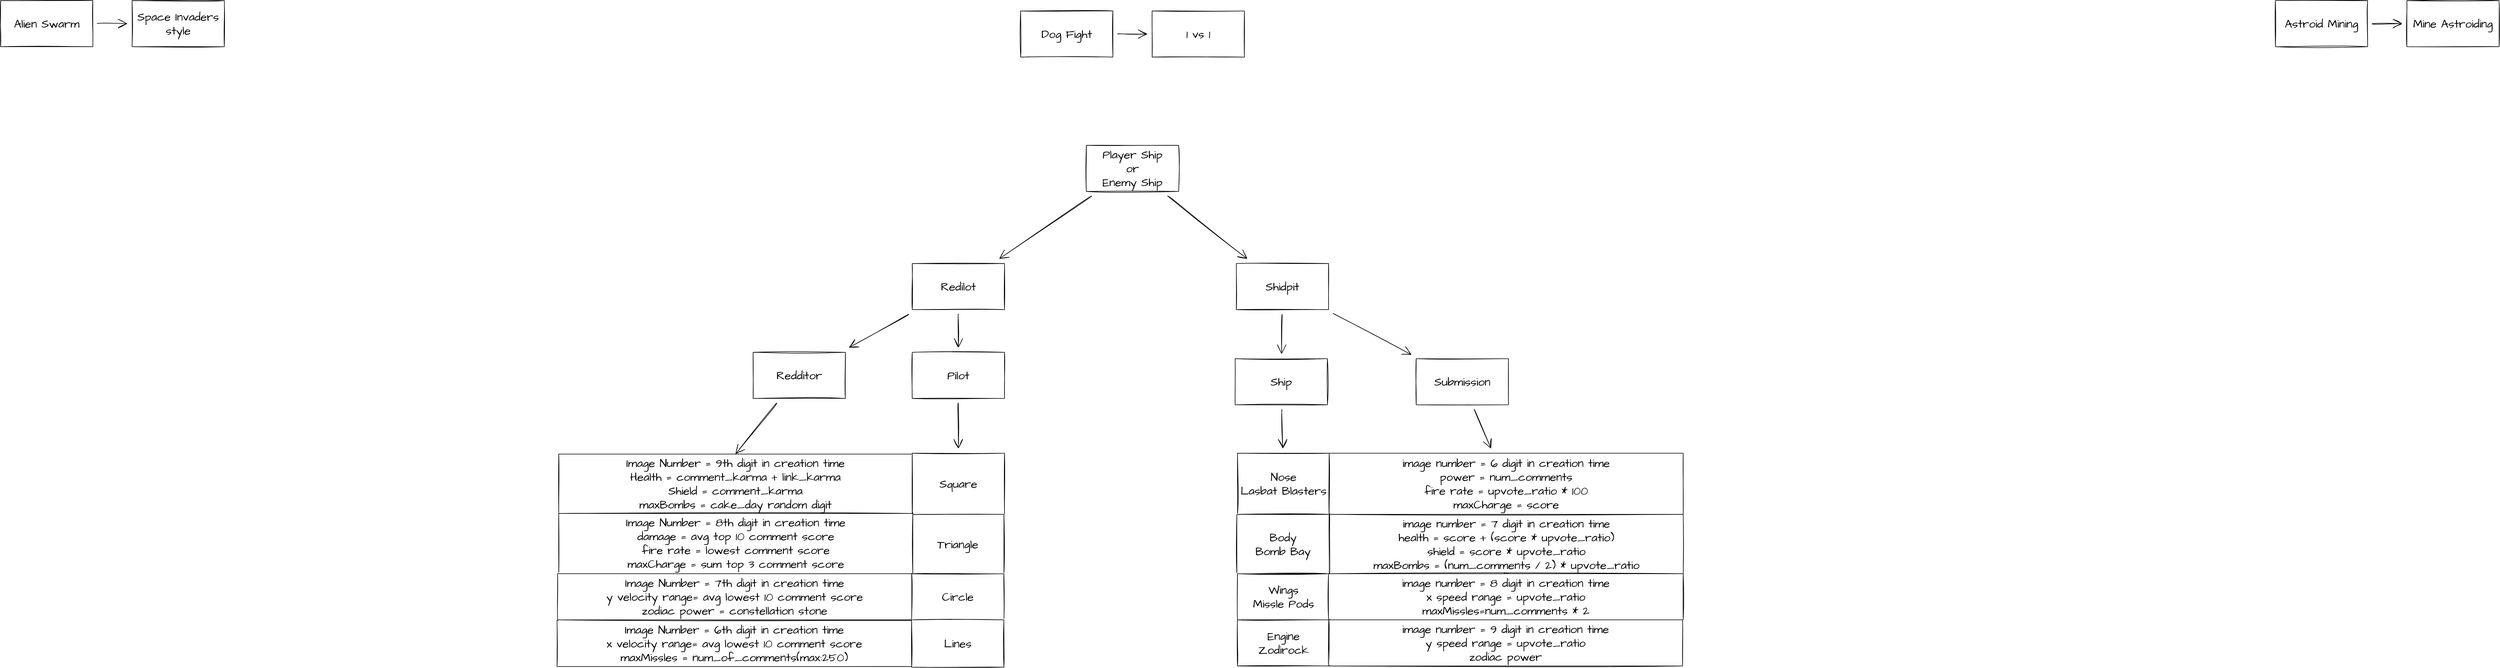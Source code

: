 <mxfile version="15.4.0" type="device"><diagram id="KiL8ATX8oTKb7e47ZkWW" name="Page-1"><mxGraphModel dx="1134" dy="1635" grid="0" gridSize="10" guides="1" tooltips="1" connect="1" arrows="1" fold="1" page="0" pageScale="1" pageWidth="850" pageHeight="1100" math="0" shadow="0"><root><mxCell id="0"/><mxCell id="1" parent="0"/><mxCell id="u57vYlH5OkQKerzcWJMN-3" style="edgeStyle=none;curved=1;rounded=0;sketch=1;hachureGap=4;orthogonalLoop=1;jettySize=auto;html=1;fontFamily=Architects Daughter;fontSource=https%3A%2F%2Ffonts.googleapis.com%2Fcss%3Ffamily%3DArchitects%2BDaughter;fontSize=16;endArrow=open;startSize=14;endSize=14;sourcePerimeterSpacing=8;targetPerimeterSpacing=8;" parent="1" source="u57vYlH5OkQKerzcWJMN-1" target="u57vYlH5OkQKerzcWJMN-2" edge="1"><mxGeometry relative="1" as="geometry"><mxPoint x="1611" y="270.996" as="sourcePoint"/></mxGeometry></mxCell><mxCell id="u57vYlH5OkQKerzcWJMN-5" style="edgeStyle=none;curved=1;rounded=0;sketch=1;hachureGap=4;orthogonalLoop=1;jettySize=auto;html=1;fontFamily=Architects Daughter;fontSource=https%3A%2F%2Ffonts.googleapis.com%2Fcss%3Ffamily%3DArchitects%2BDaughter;fontSize=16;endArrow=open;startSize=14;endSize=14;sourcePerimeterSpacing=8;targetPerimeterSpacing=8;" parent="1" source="u57vYlH5OkQKerzcWJMN-1" target="u57vYlH5OkQKerzcWJMN-4" edge="1"><mxGeometry relative="1" as="geometry"><mxPoint x="1000.0" y="1515.003" as="sourcePoint"/></mxGeometry></mxCell><mxCell id="u57vYlH5OkQKerzcWJMN-1" value="Player Ship&lt;br&gt;or&lt;br&gt;Enemy Ship" style="rounded=0;whiteSpace=wrap;html=1;sketch=1;hachureGap=4;pointerEvents=0;fontFamily=Architects Daughter;fontSource=https%3A%2F%2Ffonts.googleapis.com%2Fcss%3Ffamily%3DArchitects%2BDaughter;fontSize=20;" parent="1" vertex="1"><mxGeometry x="1654" y="-4" width="160" height="80" as="geometry"/></mxCell><mxCell id="u57vYlH5OkQKerzcWJMN-9" style="edgeStyle=none;curved=1;rounded=0;sketch=1;hachureGap=4;orthogonalLoop=1;jettySize=auto;html=1;fontFamily=Architects Daughter;fontSource=https%3A%2F%2Ffonts.googleapis.com%2Fcss%3Ffamily%3DArchitects%2BDaughter;fontSize=16;endArrow=open;startSize=14;endSize=14;sourcePerimeterSpacing=8;targetPerimeterSpacing=8;" parent="1" source="u57vYlH5OkQKerzcWJMN-2" target="u57vYlH5OkQKerzcWJMN-8" edge="1"><mxGeometry relative="1" as="geometry"/></mxCell><mxCell id="u57vYlH5OkQKerzcWJMN-11" style="edgeStyle=none;curved=1;rounded=0;sketch=1;hachureGap=4;orthogonalLoop=1;jettySize=auto;html=1;fontFamily=Architects Daughter;fontSource=https%3A%2F%2Ffonts.googleapis.com%2Fcss%3Ffamily%3DArchitects%2BDaughter;fontSize=16;endArrow=open;startSize=14;endSize=14;sourcePerimeterSpacing=8;targetPerimeterSpacing=8;" parent="1" source="u57vYlH5OkQKerzcWJMN-2" target="u57vYlH5OkQKerzcWJMN-10" edge="1"><mxGeometry relative="1" as="geometry"/></mxCell><mxCell id="u57vYlH5OkQKerzcWJMN-2" value="Shidpit" style="rounded=0;whiteSpace=wrap;html=1;sketch=1;hachureGap=4;pointerEvents=0;fontFamily=Architects Daughter;fontSource=https%3A%2F%2Ffonts.googleapis.com%2Fcss%3Ffamily%3DArchitects%2BDaughter;fontSize=20;" parent="1" vertex="1"><mxGeometry x="1914" y="201" width="160" height="80" as="geometry"/></mxCell><mxCell id="u57vYlH5OkQKerzcWJMN-7" style="edgeStyle=none;curved=1;rounded=0;sketch=1;hachureGap=4;orthogonalLoop=1;jettySize=auto;html=1;fontFamily=Architects Daughter;fontSource=https%3A%2F%2Ffonts.googleapis.com%2Fcss%3Ffamily%3DArchitects%2BDaughter;fontSize=16;endArrow=open;startSize=14;endSize=14;sourcePerimeterSpacing=8;targetPerimeterSpacing=8;" parent="1" source="u57vYlH5OkQKerzcWJMN-4" target="u57vYlH5OkQKerzcWJMN-6" edge="1"><mxGeometry relative="1" as="geometry"/></mxCell><mxCell id="u57vYlH5OkQKerzcWJMN-13" style="edgeStyle=none;curved=1;rounded=0;sketch=1;hachureGap=4;orthogonalLoop=1;jettySize=auto;html=1;fontFamily=Architects Daughter;fontSource=https%3A%2F%2Ffonts.googleapis.com%2Fcss%3Ffamily%3DArchitects%2BDaughter;fontSize=16;endArrow=open;startSize=14;endSize=14;sourcePerimeterSpacing=8;targetPerimeterSpacing=8;" parent="1" source="u57vYlH5OkQKerzcWJMN-4" target="u57vYlH5OkQKerzcWJMN-12" edge="1"><mxGeometry relative="1" as="geometry"/></mxCell><mxCell id="u57vYlH5OkQKerzcWJMN-4" value="Redilot" style="rounded=0;whiteSpace=wrap;html=1;sketch=1;hachureGap=4;pointerEvents=0;fontFamily=Architects Daughter;fontSource=https%3A%2F%2Ffonts.googleapis.com%2Fcss%3Ffamily%3DArchitects%2BDaughter;fontSize=20;" parent="1" vertex="1"><mxGeometry x="1352" y="201" width="160" height="80" as="geometry"/></mxCell><mxCell id="__PU8quGTx7GFTKmHJvb-1" style="edgeStyle=none;curved=1;rounded=0;sketch=1;hachureGap=4;orthogonalLoop=1;jettySize=auto;html=1;entryX=0.5;entryY=0;entryDx=0;entryDy=0;fontFamily=Architects Daughter;fontSource=https%3A%2F%2Ffonts.googleapis.com%2Fcss%3Ffamily%3DArchitects%2BDaughter;fontSize=16;endArrow=open;startSize=14;endSize=14;sourcePerimeterSpacing=8;targetPerimeterSpacing=8;" parent="1" source="u57vYlH5OkQKerzcWJMN-6" target="u57vYlH5OkQKerzcWJMN-51" edge="1"><mxGeometry relative="1" as="geometry"/></mxCell><mxCell id="u57vYlH5OkQKerzcWJMN-6" value="Redditor" style="rounded=0;whiteSpace=wrap;html=1;sketch=1;hachureGap=4;pointerEvents=0;fontFamily=Architects Daughter;fontSource=https%3A%2F%2Ffonts.googleapis.com%2Fcss%3Ffamily%3DArchitects%2BDaughter;fontSize=20;" parent="1" vertex="1"><mxGeometry x="1076" y="355" width="160" height="80" as="geometry"/></mxCell><mxCell id="u57vYlH5OkQKerzcWJMN-31" style="edgeStyle=none;curved=1;rounded=0;sketch=1;hachureGap=4;orthogonalLoop=1;jettySize=auto;html=1;fontFamily=Architects Daughter;fontSource=https%3A%2F%2Ffonts.googleapis.com%2Fcss%3Ffamily%3DArchitects%2BDaughter;fontSize=16;endArrow=open;startSize=14;endSize=14;sourcePerimeterSpacing=8;targetPerimeterSpacing=8;" parent="1" source="u57vYlH5OkQKerzcWJMN-8" target="u57vYlH5OkQKerzcWJMN-30" edge="1"><mxGeometry relative="1" as="geometry"/></mxCell><mxCell id="u57vYlH5OkQKerzcWJMN-8" value="Submission" style="rounded=0;whiteSpace=wrap;html=1;sketch=1;hachureGap=4;pointerEvents=0;fontFamily=Architects Daughter;fontSource=https%3A%2F%2Ffonts.googleapis.com%2Fcss%3Ffamily%3DArchitects%2BDaughter;fontSize=20;" parent="1" vertex="1"><mxGeometry x="2226" y="366" width="160" height="80" as="geometry"/></mxCell><mxCell id="u57vYlH5OkQKerzcWJMN-45" style="edgeStyle=none;curved=1;rounded=0;sketch=1;hachureGap=4;orthogonalLoop=1;jettySize=auto;html=1;fontFamily=Architects Daughter;fontSource=https%3A%2F%2Ffonts.googleapis.com%2Fcss%3Ffamily%3DArchitects%2BDaughter;fontSize=16;endArrow=open;startSize=14;endSize=14;sourcePerimeterSpacing=8;targetPerimeterSpacing=8;" parent="1" source="u57vYlH5OkQKerzcWJMN-10" target="u57vYlH5OkQKerzcWJMN-14" edge="1"><mxGeometry relative="1" as="geometry"/></mxCell><mxCell id="u57vYlH5OkQKerzcWJMN-10" value="Ship" style="rounded=0;whiteSpace=wrap;html=1;sketch=1;hachureGap=4;pointerEvents=0;fontFamily=Architects Daughter;fontSource=https%3A%2F%2Ffonts.googleapis.com%2Fcss%3Ffamily%3DArchitects%2BDaughter;fontSize=20;" parent="1" vertex="1"><mxGeometry x="1912" y="366" width="160" height="80" as="geometry"/></mxCell><mxCell id="u57vYlH5OkQKerzcWJMN-23" style="edgeStyle=none;curved=1;rounded=0;sketch=1;hachureGap=4;orthogonalLoop=1;jettySize=auto;html=1;fontFamily=Architects Daughter;fontSource=https%3A%2F%2Ffonts.googleapis.com%2Fcss%3Ffamily%3DArchitects%2BDaughter;fontSize=16;endArrow=open;startSize=14;endSize=14;sourcePerimeterSpacing=8;targetPerimeterSpacing=8;" parent="1" source="u57vYlH5OkQKerzcWJMN-12" target="u57vYlH5OkQKerzcWJMN-22" edge="1"><mxGeometry relative="1" as="geometry"/></mxCell><mxCell id="u57vYlH5OkQKerzcWJMN-12" value="Pilot" style="rounded=0;whiteSpace=wrap;html=1;sketch=1;hachureGap=4;pointerEvents=0;fontFamily=Architects Daughter;fontSource=https%3A%2F%2Ffonts.googleapis.com%2Fcss%3Ffamily%3DArchitects%2BDaughter;fontSize=20;" parent="1" vertex="1"><mxGeometry x="1352" y="355" width="160" height="80" as="geometry"/></mxCell><mxCell id="u57vYlH5OkQKerzcWJMN-17" style="edgeStyle=none;curved=1;rounded=0;sketch=1;hachureGap=4;orthogonalLoop=1;jettySize=auto;html=1;fontFamily=Architects Daughter;fontSource=https%3A%2F%2Ffonts.googleapis.com%2Fcss%3Ffamily%3DArchitects%2BDaughter;fontSize=16;endArrow=open;startSize=14;endSize=14;sourcePerimeterSpacing=8;targetPerimeterSpacing=8;" parent="1" source="u57vYlH5OkQKerzcWJMN-14" target="u57vYlH5OkQKerzcWJMN-16" edge="1"><mxGeometry relative="1" as="geometry"/></mxCell><mxCell id="u57vYlH5OkQKerzcWJMN-14" value="Nose&lt;br&gt;Lasbat Blasters" style="rounded=0;whiteSpace=wrap;html=1;sketch=1;hachureGap=4;pointerEvents=0;fontFamily=Architects Daughter;fontSource=https%3A%2F%2Ffonts.googleapis.com%2Fcss%3Ffamily%3DArchitects%2BDaughter;fontSize=20;" parent="1" vertex="1"><mxGeometry x="1916" y="530" width="160" height="106" as="geometry"/></mxCell><mxCell id="u57vYlH5OkQKerzcWJMN-19" style="edgeStyle=none;curved=1;rounded=0;sketch=1;hachureGap=4;orthogonalLoop=1;jettySize=auto;html=1;fontFamily=Architects Daughter;fontSource=https%3A%2F%2Ffonts.googleapis.com%2Fcss%3Ffamily%3DArchitects%2BDaughter;fontSize=16;endArrow=open;startSize=14;endSize=14;sourcePerimeterSpacing=8;targetPerimeterSpacing=8;" parent="1" source="u57vYlH5OkQKerzcWJMN-16" target="u57vYlH5OkQKerzcWJMN-18" edge="1"><mxGeometry relative="1" as="geometry"/></mxCell><mxCell id="u57vYlH5OkQKerzcWJMN-16" value="Body&lt;br&gt;Bomb Bay" style="rounded=0;whiteSpace=wrap;html=1;sketch=1;hachureGap=4;pointerEvents=0;fontFamily=Architects Daughter;fontSource=https%3A%2F%2Ffonts.googleapis.com%2Fcss%3Ffamily%3DArchitects%2BDaughter;fontSize=20;" parent="1" vertex="1"><mxGeometry x="1915" y="636" width="160" height="103" as="geometry"/></mxCell><mxCell id="u57vYlH5OkQKerzcWJMN-21" style="edgeStyle=none;curved=1;rounded=0;sketch=1;hachureGap=4;orthogonalLoop=1;jettySize=auto;html=1;fontFamily=Architects Daughter;fontSource=https%3A%2F%2Ffonts.googleapis.com%2Fcss%3Ffamily%3DArchitects%2BDaughter;fontSize=16;endArrow=open;startSize=14;endSize=14;sourcePerimeterSpacing=8;targetPerimeterSpacing=8;" parent="1" source="u57vYlH5OkQKerzcWJMN-18" target="u57vYlH5OkQKerzcWJMN-20" edge="1"><mxGeometry relative="1" as="geometry"/></mxCell><mxCell id="u57vYlH5OkQKerzcWJMN-18" value="Wings&lt;br&gt;Missle Pods" style="rounded=0;whiteSpace=wrap;html=1;sketch=1;hachureGap=4;pointerEvents=0;fontFamily=Architects Daughter;fontSource=https%3A%2F%2Ffonts.googleapis.com%2Fcss%3Ffamily%3DArchitects%2BDaughter;fontSize=20;" parent="1" vertex="1"><mxGeometry x="1916" y="739" width="160" height="80" as="geometry"/></mxCell><mxCell id="u57vYlH5OkQKerzcWJMN-20" value="Engine&lt;br&gt;Zodirock" style="rounded=0;whiteSpace=wrap;html=1;sketch=1;hachureGap=4;pointerEvents=0;fontFamily=Architects Daughter;fontSource=https%3A%2F%2Ffonts.googleapis.com%2Fcss%3Ffamily%3DArchitects%2BDaughter;fontSize=20;" parent="1" vertex="1"><mxGeometry x="1916" y="819" width="160" height="80" as="geometry"/></mxCell><mxCell id="u57vYlH5OkQKerzcWJMN-25" style="edgeStyle=none;curved=1;rounded=0;sketch=1;hachureGap=4;orthogonalLoop=1;jettySize=auto;html=1;fontFamily=Architects Daughter;fontSource=https%3A%2F%2Ffonts.googleapis.com%2Fcss%3Ffamily%3DArchitects%2BDaughter;fontSize=16;endArrow=open;startSize=14;endSize=14;sourcePerimeterSpacing=8;targetPerimeterSpacing=8;" parent="1" source="u57vYlH5OkQKerzcWJMN-22" target="u57vYlH5OkQKerzcWJMN-24" edge="1"><mxGeometry relative="1" as="geometry"/></mxCell><mxCell id="u57vYlH5OkQKerzcWJMN-22" value="Square" style="rounded=0;whiteSpace=wrap;html=1;sketch=1;hachureGap=4;pointerEvents=0;fontFamily=Architects Daughter;fontSource=https%3A%2F%2Ffonts.googleapis.com%2Fcss%3Ffamily%3DArchitects%2BDaughter;fontSize=20;" parent="1" vertex="1"><mxGeometry x="1352" y="530" width="160" height="106" as="geometry"/></mxCell><mxCell id="u57vYlH5OkQKerzcWJMN-24" value="Triangle" style="rounded=0;whiteSpace=wrap;html=1;sketch=1;hachureGap=4;pointerEvents=0;fontFamily=Architects Daughter;fontSource=https%3A%2F%2Ffonts.googleapis.com%2Fcss%3Ffamily%3DArchitects%2BDaughter;fontSize=20;" parent="1" vertex="1"><mxGeometry x="1351" y="636" width="160" height="103" as="geometry"/></mxCell><mxCell id="u57vYlH5OkQKerzcWJMN-26" value="Circle" style="rounded=0;whiteSpace=wrap;html=1;sketch=1;hachureGap=4;pointerEvents=0;fontFamily=Architects Daughter;fontSource=https%3A%2F%2Ffonts.googleapis.com%2Fcss%3Ffamily%3DArchitects%2BDaughter;fontSize=20;" parent="1" vertex="1"><mxGeometry x="1351" y="739" width="160" height="80" as="geometry"/></mxCell><mxCell id="u57vYlH5OkQKerzcWJMN-28" value="Lines" style="rounded=0;whiteSpace=wrap;html=1;sketch=1;hachureGap=4;pointerEvents=0;fontFamily=Architects Daughter;fontSource=https%3A%2F%2Ffonts.googleapis.com%2Fcss%3Ffamily%3DArchitects%2BDaughter;fontSize=20;" parent="1" vertex="1"><mxGeometry x="1351" y="819" width="160" height="82" as="geometry"/></mxCell><mxCell id="u57vYlH5OkQKerzcWJMN-33" style="edgeStyle=none;curved=1;rounded=0;sketch=1;hachureGap=4;orthogonalLoop=1;jettySize=auto;html=1;fontFamily=Architects Daughter;fontSource=https%3A%2F%2Ffonts.googleapis.com%2Fcss%3Ffamily%3DArchitects%2BDaughter;fontSize=16;endArrow=open;startSize=14;endSize=14;sourcePerimeterSpacing=8;targetPerimeterSpacing=8;" parent="1" source="u57vYlH5OkQKerzcWJMN-30" target="u57vYlH5OkQKerzcWJMN-32" edge="1"><mxGeometry relative="1" as="geometry"/></mxCell><mxCell id="u57vYlH5OkQKerzcWJMN-30" value="image number = 6 digit in creation time&lt;br&gt;power = num_comments&lt;br&gt;fire rate = upvote_ratio * 100&lt;br&gt;maxCharge = score" style="rounded=0;whiteSpace=wrap;html=1;sketch=1;hachureGap=4;pointerEvents=0;fontFamily=Architects Daughter;fontSource=https%3A%2F%2Ffonts.googleapis.com%2Fcss%3Ffamily%3DArchitects%2BDaughter;fontSize=20;" parent="1" vertex="1"><mxGeometry x="2075" y="530" width="614" height="106" as="geometry"/></mxCell><mxCell id="u57vYlH5OkQKerzcWJMN-35" style="edgeStyle=none;curved=1;rounded=0;sketch=1;hachureGap=4;orthogonalLoop=1;jettySize=auto;html=1;fontFamily=Architects Daughter;fontSource=https%3A%2F%2Ffonts.googleapis.com%2Fcss%3Ffamily%3DArchitects%2BDaughter;fontSize=16;endArrow=open;startSize=14;endSize=14;sourcePerimeterSpacing=8;targetPerimeterSpacing=8;" parent="1" source="u57vYlH5OkQKerzcWJMN-32" target="u57vYlH5OkQKerzcWJMN-34" edge="1"><mxGeometry relative="1" as="geometry"/></mxCell><mxCell id="u57vYlH5OkQKerzcWJMN-32" value="image number = 7 digit in creation time&lt;br&gt;health = score + (score * upvote_ratio)&lt;br&gt;shield = score * upvote_ratio&lt;br&gt;maxBombs = (num_comments / 2) * upvote_ratio" style="rounded=0;whiteSpace=wrap;html=1;sketch=1;hachureGap=4;pointerEvents=0;fontFamily=Architects Daughter;fontSource=https%3A%2F%2Ffonts.googleapis.com%2Fcss%3Ffamily%3DArchitects%2BDaughter;fontSize=20;" parent="1" vertex="1"><mxGeometry x="2076" y="636" width="613" height="103" as="geometry"/></mxCell><mxCell id="u57vYlH5OkQKerzcWJMN-37" style="edgeStyle=none;curved=1;rounded=0;sketch=1;hachureGap=4;orthogonalLoop=1;jettySize=auto;html=1;fontFamily=Architects Daughter;fontSource=https%3A%2F%2Ffonts.googleapis.com%2Fcss%3Ffamily%3DArchitects%2BDaughter;fontSize=16;endArrow=open;startSize=14;endSize=14;sourcePerimeterSpacing=8;targetPerimeterSpacing=8;" parent="1" source="u57vYlH5OkQKerzcWJMN-34" target="u57vYlH5OkQKerzcWJMN-36" edge="1"><mxGeometry relative="1" as="geometry"/></mxCell><mxCell id="u57vYlH5OkQKerzcWJMN-34" value="image number = 8 digit in creation time&lt;br&gt;x speed range = upvote_ratio&lt;br&gt;maxMissles=num_comments * 2" style="rounded=0;whiteSpace=wrap;html=1;sketch=1;hachureGap=4;pointerEvents=0;fontFamily=Architects Daughter;fontSource=https%3A%2F%2Ffonts.googleapis.com%2Fcss%3Ffamily%3DArchitects%2BDaughter;fontSize=20;" parent="1" vertex="1"><mxGeometry x="2074" y="739" width="615" height="80" as="geometry"/></mxCell><mxCell id="u57vYlH5OkQKerzcWJMN-36" value="image number = 9 digit in creation time&lt;br&gt;y speed range = upvote_ratio&lt;br&gt;zodiac power" style="rounded=0;whiteSpace=wrap;html=1;sketch=1;hachureGap=4;pointerEvents=0;fontFamily=Architects Daughter;fontSource=https%3A%2F%2Ffonts.googleapis.com%2Fcss%3Ffamily%3DArchitects%2BDaughter;fontSize=20;" parent="1" vertex="1"><mxGeometry x="2074" y="819" width="614" height="80" as="geometry"/></mxCell><mxCell id="u57vYlH5OkQKerzcWJMN-49" value="Image Number = 8th digit in creation time&lt;br&gt;damage = avg top 10 comment score&lt;br&gt;fire rate = lowest comment score&lt;br&gt;maxCharge = sum top 3 comment score" style="rounded=0;whiteSpace=wrap;html=1;sketch=1;hachureGap=4;pointerEvents=0;fontFamily=Architects Daughter;fontSource=https%3A%2F%2Ffonts.googleapis.com%2Fcss%3Ffamily%3DArchitects%2BDaughter;fontSize=20;" parent="1" vertex="1"><mxGeometry x="739" y="633" width="614" height="106" as="geometry"/></mxCell><mxCell id="u57vYlH5OkQKerzcWJMN-51" value="Image Number = 9th digit in creation time&lt;br&gt;Health = comment_karma + link_karma&lt;br&gt;Shield = comment_karma&lt;br&gt;maxBombs = cake_day random digit" style="rounded=0;whiteSpace=wrap;html=1;sketch=1;hachureGap=4;pointerEvents=0;fontFamily=Architects Daughter;fontSource=https%3A%2F%2Ffonts.googleapis.com%2Fcss%3Ffamily%3DArchitects%2BDaughter;fontSize=20;" parent="1" vertex="1"><mxGeometry x="739" y="531.5" width="613" height="103" as="geometry"/></mxCell><mxCell id="u57vYlH5OkQKerzcWJMN-53" value="Image Number = 6th digit in creation time&lt;br&gt;x velocity range= avg lowest 10 comment score&lt;br&gt;maxMissles = num_of_comments(max:250)" style="rounded=0;whiteSpace=wrap;html=1;sketch=1;hachureGap=4;pointerEvents=0;fontFamily=Architects Daughter;fontSource=https%3A%2F%2Ffonts.googleapis.com%2Fcss%3Ffamily%3DArchitects%2BDaughter;fontSize=20;" parent="1" vertex="1"><mxGeometry x="736" y="820" width="615" height="80" as="geometry"/></mxCell><mxCell id="u57vYlH5OkQKerzcWJMN-54" value="Image Number = 7th digit in creation time&lt;br&gt;y velocity range= avg lowest 10 comment score&lt;br&gt;zodiac power = constellation stone" style="rounded=0;whiteSpace=wrap;html=1;sketch=1;hachureGap=4;pointerEvents=0;fontFamily=Architects Daughter;fontSource=https%3A%2F%2Ffonts.googleapis.com%2Fcss%3Ffamily%3DArchitects%2BDaughter;fontSize=20;" parent="1" vertex="1"><mxGeometry x="737" y="739" width="614" height="80" as="geometry"/></mxCell><mxCell id="fveFiEKbclxXvAK9GeOg-9" style="edgeStyle=none;curved=1;rounded=0;sketch=1;hachureGap=4;orthogonalLoop=1;jettySize=auto;html=1;fontFamily=Architects Daughter;fontSource=https%3A%2F%2Ffonts.googleapis.com%2Fcss%3Ffamily%3DArchitects%2BDaughter;fontSize=16;endArrow=open;startSize=14;endSize=14;sourcePerimeterSpacing=8;targetPerimeterSpacing=8;" edge="1" parent="1" source="fveFiEKbclxXvAK9GeOg-1" target="fveFiEKbclxXvAK9GeOg-8"><mxGeometry relative="1" as="geometry"/></mxCell><mxCell id="fveFiEKbclxXvAK9GeOg-1" value="Astroid Mining" style="rounded=0;whiteSpace=wrap;html=1;sketch=1;hachureGap=4;pointerEvents=0;fontFamily=Architects Daughter;fontSource=https%3A%2F%2Ffonts.googleapis.com%2Fcss%3Ffamily%3DArchitects%2BDaughter;fontSize=20;" vertex="1" parent="1"><mxGeometry x="3716" y="-255" width="160" height="80" as="geometry"/></mxCell><mxCell id="fveFiEKbclxXvAK9GeOg-7" style="edgeStyle=none;curved=1;rounded=0;sketch=1;hachureGap=4;orthogonalLoop=1;jettySize=auto;html=1;fontFamily=Architects Daughter;fontSource=https%3A%2F%2Ffonts.googleapis.com%2Fcss%3Ffamily%3DArchitects%2BDaughter;fontSize=16;endArrow=open;startSize=14;endSize=14;sourcePerimeterSpacing=8;targetPerimeterSpacing=8;" edge="1" parent="1" source="fveFiEKbclxXvAK9GeOg-2" target="fveFiEKbclxXvAK9GeOg-6"><mxGeometry relative="1" as="geometry"/></mxCell><mxCell id="fveFiEKbclxXvAK9GeOg-2" value="Dog Fight" style="rounded=0;whiteSpace=wrap;html=1;sketch=1;hachureGap=4;pointerEvents=0;fontFamily=Architects Daughter;fontSource=https%3A%2F%2Ffonts.googleapis.com%2Fcss%3Ffamily%3DArchitects%2BDaughter;fontSize=20;" vertex="1" parent="1"><mxGeometry x="1540" y="-237" width="160" height="80" as="geometry"/></mxCell><mxCell id="fveFiEKbclxXvAK9GeOg-5" style="edgeStyle=none;curved=1;rounded=0;sketch=1;hachureGap=4;orthogonalLoop=1;jettySize=auto;html=1;fontFamily=Architects Daughter;fontSource=https%3A%2F%2Ffonts.googleapis.com%2Fcss%3Ffamily%3DArchitects%2BDaughter;fontSize=16;endArrow=open;startSize=14;endSize=14;sourcePerimeterSpacing=8;targetPerimeterSpacing=8;" edge="1" parent="1" source="fveFiEKbclxXvAK9GeOg-3" target="fveFiEKbclxXvAK9GeOg-4"><mxGeometry relative="1" as="geometry"/></mxCell><mxCell id="fveFiEKbclxXvAK9GeOg-3" value="Alien Swarm" style="rounded=0;whiteSpace=wrap;html=1;sketch=1;hachureGap=4;pointerEvents=0;fontFamily=Architects Daughter;fontSource=https%3A%2F%2Ffonts.googleapis.com%2Fcss%3Ffamily%3DArchitects%2BDaughter;fontSize=20;" vertex="1" parent="1"><mxGeometry x="-229" y="-255" width="160" height="80" as="geometry"/></mxCell><mxCell id="fveFiEKbclxXvAK9GeOg-4" value="Space Invaders style" style="rounded=0;whiteSpace=wrap;html=1;sketch=1;hachureGap=4;pointerEvents=0;fontFamily=Architects Daughter;fontSource=https%3A%2F%2Ffonts.googleapis.com%2Fcss%3Ffamily%3DArchitects%2BDaughter;fontSize=20;" vertex="1" parent="1"><mxGeometry x="-1" y="-255" width="160" height="80" as="geometry"/></mxCell><mxCell id="fveFiEKbclxXvAK9GeOg-6" value="1 vs 1" style="rounded=0;whiteSpace=wrap;html=1;sketch=1;hachureGap=4;pointerEvents=0;fontFamily=Architects Daughter;fontSource=https%3A%2F%2Ffonts.googleapis.com%2Fcss%3Ffamily%3DArchitects%2BDaughter;fontSize=20;" vertex="1" parent="1"><mxGeometry x="1768" y="-237" width="160" height="80" as="geometry"/></mxCell><mxCell id="fveFiEKbclxXvAK9GeOg-8" value="Mine Astroiding" style="rounded=0;whiteSpace=wrap;html=1;sketch=1;hachureGap=4;pointerEvents=0;fontFamily=Architects Daughter;fontSource=https%3A%2F%2Ffonts.googleapis.com%2Fcss%3Ffamily%3DArchitects%2BDaughter;fontSize=20;" vertex="1" parent="1"><mxGeometry x="3944" y="-255" width="160" height="80" as="geometry"/></mxCell></root></mxGraphModel></diagram></mxfile>